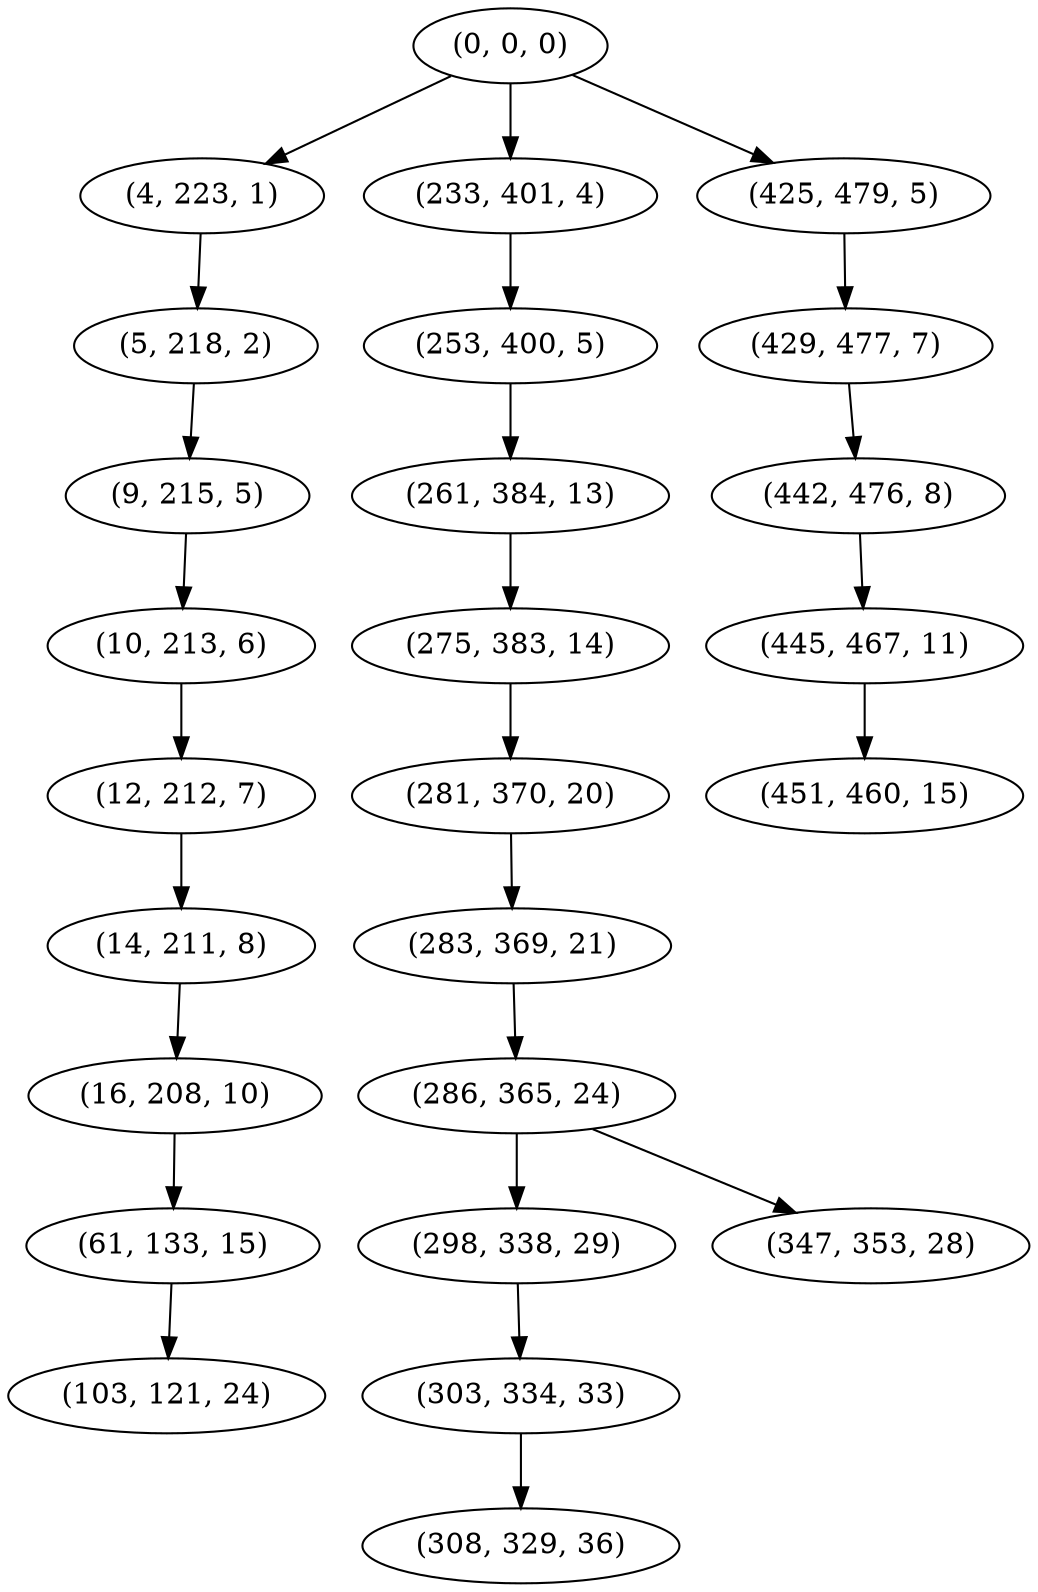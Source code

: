 digraph tree {
    "(0, 0, 0)";
    "(4, 223, 1)";
    "(5, 218, 2)";
    "(9, 215, 5)";
    "(10, 213, 6)";
    "(12, 212, 7)";
    "(14, 211, 8)";
    "(16, 208, 10)";
    "(61, 133, 15)";
    "(103, 121, 24)";
    "(233, 401, 4)";
    "(253, 400, 5)";
    "(261, 384, 13)";
    "(275, 383, 14)";
    "(281, 370, 20)";
    "(283, 369, 21)";
    "(286, 365, 24)";
    "(298, 338, 29)";
    "(303, 334, 33)";
    "(308, 329, 36)";
    "(347, 353, 28)";
    "(425, 479, 5)";
    "(429, 477, 7)";
    "(442, 476, 8)";
    "(445, 467, 11)";
    "(451, 460, 15)";
    "(0, 0, 0)" -> "(4, 223, 1)";
    "(0, 0, 0)" -> "(233, 401, 4)";
    "(0, 0, 0)" -> "(425, 479, 5)";
    "(4, 223, 1)" -> "(5, 218, 2)";
    "(5, 218, 2)" -> "(9, 215, 5)";
    "(9, 215, 5)" -> "(10, 213, 6)";
    "(10, 213, 6)" -> "(12, 212, 7)";
    "(12, 212, 7)" -> "(14, 211, 8)";
    "(14, 211, 8)" -> "(16, 208, 10)";
    "(16, 208, 10)" -> "(61, 133, 15)";
    "(61, 133, 15)" -> "(103, 121, 24)";
    "(233, 401, 4)" -> "(253, 400, 5)";
    "(253, 400, 5)" -> "(261, 384, 13)";
    "(261, 384, 13)" -> "(275, 383, 14)";
    "(275, 383, 14)" -> "(281, 370, 20)";
    "(281, 370, 20)" -> "(283, 369, 21)";
    "(283, 369, 21)" -> "(286, 365, 24)";
    "(286, 365, 24)" -> "(298, 338, 29)";
    "(286, 365, 24)" -> "(347, 353, 28)";
    "(298, 338, 29)" -> "(303, 334, 33)";
    "(303, 334, 33)" -> "(308, 329, 36)";
    "(425, 479, 5)" -> "(429, 477, 7)";
    "(429, 477, 7)" -> "(442, 476, 8)";
    "(442, 476, 8)" -> "(445, 467, 11)";
    "(445, 467, 11)" -> "(451, 460, 15)";
}
